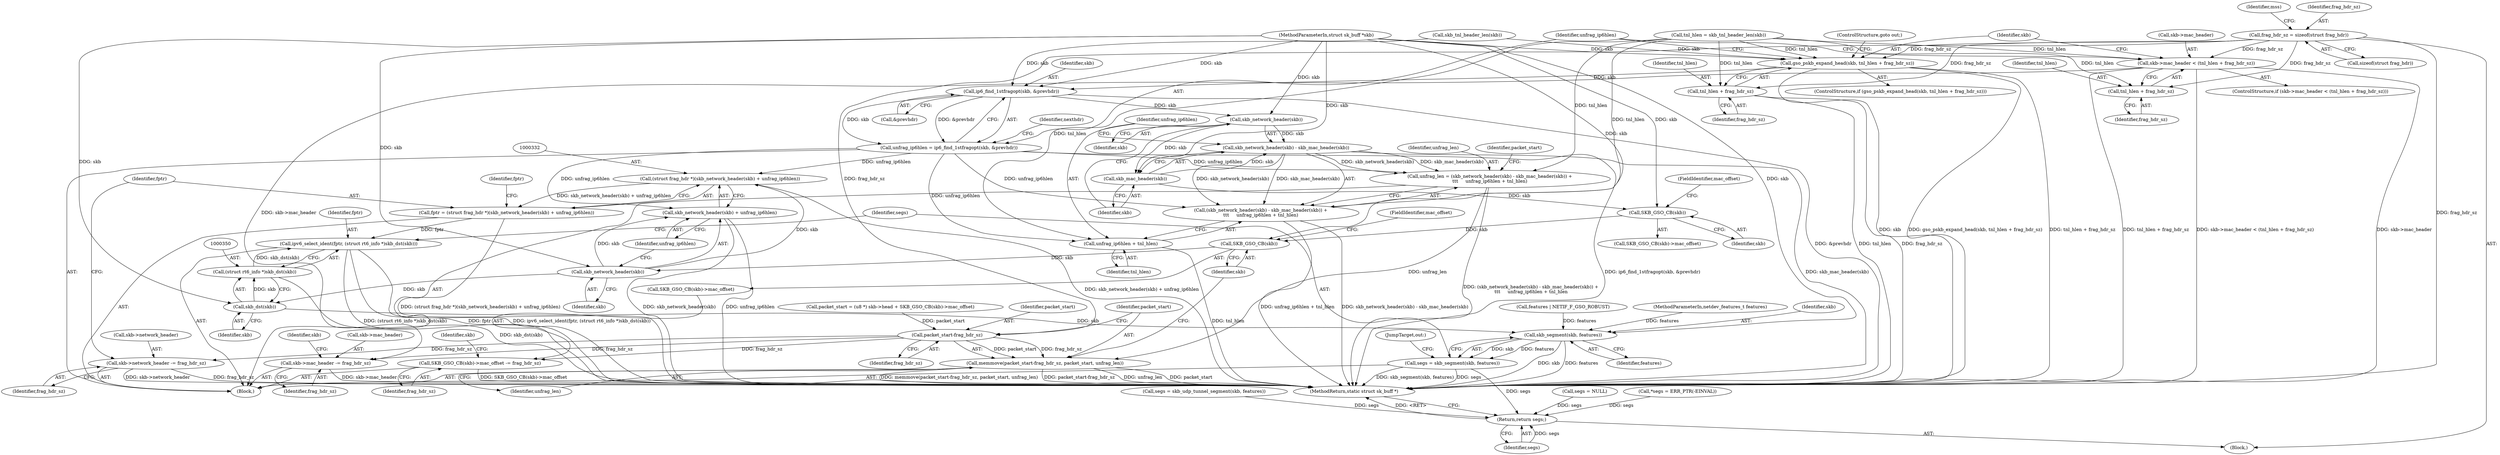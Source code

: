 digraph "0_linux_0e033e04c2678dbbe74a46b23fffb7bb918c288e@API" {
"1000123" [label="(Call,frag_hdr_sz = sizeof(struct frag_hdr))"];
"1000255" [label="(Call,skb->mac_header < (tnl_hlen + frag_hdr_sz))"];
"1000319" [label="(Call,skb->mac_header -= frag_hdr_sz)"];
"1000259" [label="(Call,tnl_hlen + frag_hdr_sz)"];
"1000264" [label="(Call,gso_pskb_expand_head(skb, tnl_hlen + frag_hdr_sz))"];
"1000272" [label="(Call,ip6_find_1stfragopt(skb, &prevhdr))"];
"1000270" [label="(Call,unfrag_ip6hlen = ip6_find_1stfragopt(skb, &prevhdr))"];
"1000284" [label="(Call,unfrag_len = (skb_network_header(skb) - skb_mac_header(skb)) +\n\t\t\t     unfrag_ip6hlen + tnl_hlen)"];
"1000307" [label="(Call,memmove(packet_start-frag_hdr_sz, packet_start, unfrag_len))"];
"1000286" [label="(Call,(skb_network_header(skb) - skb_mac_header(skb)) +\n\t\t\t     unfrag_ip6hlen + tnl_hlen)"];
"1000292" [label="(Call,unfrag_ip6hlen + tnl_hlen)"];
"1000331" [label="(Call,(struct frag_hdr *)(skb_network_header(skb) + unfrag_ip6hlen))"];
"1000329" [label="(Call,fptr = (struct frag_hdr *)(skb_network_header(skb) + unfrag_ip6hlen))"];
"1000347" [label="(Call,ipv6_select_ident(fptr, (struct rt6_info *)skb_dst(skb)))"];
"1000333" [label="(Call,skb_network_header(skb) + unfrag_ip6hlen)"];
"1000288" [label="(Call,skb_network_header(skb))"];
"1000287" [label="(Call,skb_network_header(skb) - skb_mac_header(skb))"];
"1000290" [label="(Call,skb_mac_header(skb))"];
"1000304" [label="(Call,SKB_GSO_CB(skb))"];
"1000315" [label="(Call,SKB_GSO_CB(skb))"];
"1000334" [label="(Call,skb_network_header(skb))"];
"1000351" [label="(Call,skb_dst(skb))"];
"1000349" [label="(Call,(struct rt6_info *)skb_dst(skb))"];
"1000355" [label="(Call,skb_segment(skb, features))"];
"1000353" [label="(Call,segs = skb_segment(skb, features))"];
"1000359" [label="(Return,return segs;)"];
"1000266" [label="(Call,tnl_hlen + frag_hdr_sz)"];
"1000308" [label="(Call,packet_start-frag_hdr_sz)"];
"1000313" [label="(Call,SKB_GSO_CB(skb)->mac_offset -= frag_hdr_sz)"];
"1000324" [label="(Call,skb->network_header -= frag_hdr_sz)"];
"1000309" [label="(Identifier,packet_start)"];
"1000360" [label="(Identifier,segs)"];
"1000339" [label="(Identifier,fptr)"];
"1000311" [label="(Identifier,packet_start)"];
"1000333" [label="(Call,skb_network_header(skb) + unfrag_ip6hlen)"];
"1000335" [label="(Identifier,skb)"];
"1000285" [label="(Identifier,unfrag_len)"];
"1000265" [label="(Identifier,skb)"];
"1000287" [label="(Call,skb_network_header(skb) - skb_mac_header(skb))"];
"1000330" [label="(Identifier,fptr)"];
"1000295" [label="(Call,packet_start = (u8 *) skb->head + SKB_GSO_CB(skb)->mac_offset)"];
"1000271" [label="(Identifier,unfrag_ip6hlen)"];
"1000318" [label="(Identifier,frag_hdr_sz)"];
"1000331" [label="(Call,(struct frag_hdr *)(skb_network_header(skb) + unfrag_ip6hlen))"];
"1000294" [label="(Identifier,tnl_hlen)"];
"1000255" [label="(Call,skb->mac_header < (tnl_hlen + frag_hdr_sz))"];
"1000263" [label="(ControlStructure,if (gso_pskb_expand_head(skb, tnl_hlen + frag_hdr_sz)))"];
"1000254" [label="(ControlStructure,if (skb->mac_header < (tnl_hlen + frag_hdr_sz)))"];
"1000351" [label="(Call,skb_dst(skb))"];
"1000213" [label="(Block,)"];
"1000207" [label="(Call,segs = skb_udp_tunnel_segment(skb, features))"];
"1000260" [label="(Identifier,tnl_hlen)"];
"1000336" [label="(Identifier,unfrag_ip6hlen)"];
"1000347" [label="(Call,ipv6_select_ident(fptr, (struct rt6_info *)skb_dst(skb)))"];
"1000256" [label="(Call,skb->mac_header)"];
"1000192" [label="(Call,segs = NULL)"];
"1000286" [label="(Call,(skb_network_header(skb) - skb_mac_header(skb)) +\n\t\t\t     unfrag_ip6hlen + tnl_hlen)"];
"1000277" [label="(Identifier,nexthdr)"];
"1000326" [label="(Identifier,skb)"];
"1000352" [label="(Identifier,skb)"];
"1000315" [label="(Call,SKB_GSO_CB(skb))"];
"1000284" [label="(Call,unfrag_len = (skb_network_header(skb) - skb_mac_header(skb)) +\n\t\t\t     unfrag_ip6hlen + tnl_hlen)"];
"1000296" [label="(Identifier,packet_start)"];
"1000355" [label="(Call,skb_segment(skb, features))"];
"1000305" [label="(Identifier,skb)"];
"1000269" [label="(ControlStructure,goto out;)"];
"1000273" [label="(Identifier,skb)"];
"1000147" [label="(Call,features | NETIF_F_GSO_ROBUST)"];
"1000261" [label="(Identifier,frag_hdr_sz)"];
"1000292" [label="(Call,unfrag_ip6hlen + tnl_hlen)"];
"1000312" [label="(Identifier,unfrag_len)"];
"1000359" [label="(Return,return segs;)"];
"1000252" [label="(Call,skb_tnl_header_len(skb))"];
"1000108" [label="(Block,)"];
"1000349" [label="(Call,(struct rt6_info *)skb_dst(skb))"];
"1000291" [label="(Identifier,skb)"];
"1000110" [label="(Call,*segs = ERR_PTR(-EINVAL))"];
"1000107" [label="(MethodParameterIn,netdev_features_t features)"];
"1000316" [label="(Identifier,skb)"];
"1000290" [label="(Call,skb_mac_header(skb))"];
"1000270" [label="(Call,unfrag_ip6hlen = ip6_find_1stfragopt(skb, &prevhdr))"];
"1000123" [label="(Call,frag_hdr_sz = sizeof(struct frag_hdr))"];
"1000131" [label="(Identifier,mss)"];
"1000354" [label="(Identifier,segs)"];
"1000303" [label="(Call,SKB_GSO_CB(skb)->mac_offset)"];
"1000356" [label="(Identifier,skb)"];
"1000319" [label="(Call,skb->mac_header -= frag_hdr_sz)"];
"1000124" [label="(Identifier,frag_hdr_sz)"];
"1000293" [label="(Identifier,unfrag_ip6hlen)"];
"1000357" [label="(Identifier,features)"];
"1000314" [label="(Call,SKB_GSO_CB(skb)->mac_offset)"];
"1000308" [label="(Call,packet_start-frag_hdr_sz)"];
"1000324" [label="(Call,skb->network_header -= frag_hdr_sz)"];
"1000106" [label="(MethodParameterIn,struct sk_buff *skb)"];
"1000358" [label="(JumpTarget,out:)"];
"1000267" [label="(Identifier,tnl_hlen)"];
"1000274" [label="(Call,&prevhdr)"];
"1000323" [label="(Identifier,frag_hdr_sz)"];
"1000264" [label="(Call,gso_pskb_expand_head(skb, tnl_hlen + frag_hdr_sz))"];
"1000272" [label="(Call,ip6_find_1stfragopt(skb, &prevhdr))"];
"1000361" [label="(MethodReturn,static struct sk_buff *)"];
"1000313" [label="(Call,SKB_GSO_CB(skb)->mac_offset -= frag_hdr_sz)"];
"1000266" [label="(Call,tnl_hlen + frag_hdr_sz)"];
"1000268" [label="(Identifier,frag_hdr_sz)"];
"1000317" [label="(FieldIdentifier,mac_offset)"];
"1000348" [label="(Identifier,fptr)"];
"1000334" [label="(Call,skb_network_header(skb))"];
"1000329" [label="(Call,fptr = (struct frag_hdr *)(skb_network_header(skb) + unfrag_ip6hlen))"];
"1000353" [label="(Call,segs = skb_segment(skb, features))"];
"1000304" [label="(Call,SKB_GSO_CB(skb))"];
"1000320" [label="(Call,skb->mac_header)"];
"1000306" [label="(FieldIdentifier,mac_offset)"];
"1000250" [label="(Call,tnl_hlen = skb_tnl_header_len(skb))"];
"1000288" [label="(Call,skb_network_header(skb))"];
"1000325" [label="(Call,skb->network_header)"];
"1000321" [label="(Identifier,skb)"];
"1000125" [label="(Call,sizeof(struct frag_hdr))"];
"1000289" [label="(Identifier,skb)"];
"1000259" [label="(Call,tnl_hlen + frag_hdr_sz)"];
"1000307" [label="(Call,memmove(packet_start-frag_hdr_sz, packet_start, unfrag_len))"];
"1000328" [label="(Identifier,frag_hdr_sz)"];
"1000310" [label="(Identifier,frag_hdr_sz)"];
"1000123" -> "1000108"  [label="AST: "];
"1000123" -> "1000125"  [label="CFG: "];
"1000124" -> "1000123"  [label="AST: "];
"1000125" -> "1000123"  [label="AST: "];
"1000131" -> "1000123"  [label="CFG: "];
"1000123" -> "1000361"  [label="DDG: frag_hdr_sz"];
"1000123" -> "1000255"  [label="DDG: frag_hdr_sz"];
"1000123" -> "1000259"  [label="DDG: frag_hdr_sz"];
"1000123" -> "1000264"  [label="DDG: frag_hdr_sz"];
"1000123" -> "1000266"  [label="DDG: frag_hdr_sz"];
"1000123" -> "1000308"  [label="DDG: frag_hdr_sz"];
"1000255" -> "1000254"  [label="AST: "];
"1000255" -> "1000259"  [label="CFG: "];
"1000256" -> "1000255"  [label="AST: "];
"1000259" -> "1000255"  [label="AST: "];
"1000265" -> "1000255"  [label="CFG: "];
"1000271" -> "1000255"  [label="CFG: "];
"1000255" -> "1000361"  [label="DDG: tnl_hlen + frag_hdr_sz"];
"1000255" -> "1000361"  [label="DDG: skb->mac_header < (tnl_hlen + frag_hdr_sz)"];
"1000255" -> "1000361"  [label="DDG: skb->mac_header"];
"1000250" -> "1000255"  [label="DDG: tnl_hlen"];
"1000255" -> "1000319"  [label="DDG: skb->mac_header"];
"1000319" -> "1000213"  [label="AST: "];
"1000319" -> "1000323"  [label="CFG: "];
"1000320" -> "1000319"  [label="AST: "];
"1000323" -> "1000319"  [label="AST: "];
"1000326" -> "1000319"  [label="CFG: "];
"1000319" -> "1000361"  [label="DDG: skb->mac_header"];
"1000308" -> "1000319"  [label="DDG: frag_hdr_sz"];
"1000259" -> "1000261"  [label="CFG: "];
"1000260" -> "1000259"  [label="AST: "];
"1000261" -> "1000259"  [label="AST: "];
"1000250" -> "1000259"  [label="DDG: tnl_hlen"];
"1000264" -> "1000263"  [label="AST: "];
"1000264" -> "1000266"  [label="CFG: "];
"1000265" -> "1000264"  [label="AST: "];
"1000266" -> "1000264"  [label="AST: "];
"1000269" -> "1000264"  [label="CFG: "];
"1000271" -> "1000264"  [label="CFG: "];
"1000264" -> "1000361"  [label="DDG: skb"];
"1000264" -> "1000361"  [label="DDG: gso_pskb_expand_head(skb, tnl_hlen + frag_hdr_sz)"];
"1000264" -> "1000361"  [label="DDG: tnl_hlen + frag_hdr_sz"];
"1000252" -> "1000264"  [label="DDG: skb"];
"1000106" -> "1000264"  [label="DDG: skb"];
"1000250" -> "1000264"  [label="DDG: tnl_hlen"];
"1000264" -> "1000272"  [label="DDG: skb"];
"1000272" -> "1000270"  [label="AST: "];
"1000272" -> "1000274"  [label="CFG: "];
"1000273" -> "1000272"  [label="AST: "];
"1000274" -> "1000272"  [label="AST: "];
"1000270" -> "1000272"  [label="CFG: "];
"1000272" -> "1000361"  [label="DDG: &prevhdr"];
"1000272" -> "1000270"  [label="DDG: skb"];
"1000272" -> "1000270"  [label="DDG: &prevhdr"];
"1000252" -> "1000272"  [label="DDG: skb"];
"1000106" -> "1000272"  [label="DDG: skb"];
"1000272" -> "1000288"  [label="DDG: skb"];
"1000270" -> "1000213"  [label="AST: "];
"1000271" -> "1000270"  [label="AST: "];
"1000277" -> "1000270"  [label="CFG: "];
"1000270" -> "1000361"  [label="DDG: ip6_find_1stfragopt(skb, &prevhdr)"];
"1000270" -> "1000284"  [label="DDG: unfrag_ip6hlen"];
"1000270" -> "1000286"  [label="DDG: unfrag_ip6hlen"];
"1000270" -> "1000292"  [label="DDG: unfrag_ip6hlen"];
"1000270" -> "1000331"  [label="DDG: unfrag_ip6hlen"];
"1000270" -> "1000333"  [label="DDG: unfrag_ip6hlen"];
"1000284" -> "1000213"  [label="AST: "];
"1000284" -> "1000286"  [label="CFG: "];
"1000285" -> "1000284"  [label="AST: "];
"1000286" -> "1000284"  [label="AST: "];
"1000296" -> "1000284"  [label="CFG: "];
"1000284" -> "1000361"  [label="DDG: (skb_network_header(skb) - skb_mac_header(skb)) +\n\t\t\t     unfrag_ip6hlen + tnl_hlen"];
"1000287" -> "1000284"  [label="DDG: skb_network_header(skb)"];
"1000287" -> "1000284"  [label="DDG: skb_mac_header(skb)"];
"1000250" -> "1000284"  [label="DDG: tnl_hlen"];
"1000284" -> "1000307"  [label="DDG: unfrag_len"];
"1000307" -> "1000213"  [label="AST: "];
"1000307" -> "1000312"  [label="CFG: "];
"1000308" -> "1000307"  [label="AST: "];
"1000311" -> "1000307"  [label="AST: "];
"1000312" -> "1000307"  [label="AST: "];
"1000316" -> "1000307"  [label="CFG: "];
"1000307" -> "1000361"  [label="DDG: unfrag_len"];
"1000307" -> "1000361"  [label="DDG: packet_start"];
"1000307" -> "1000361"  [label="DDG: memmove(packet_start-frag_hdr_sz, packet_start, unfrag_len)"];
"1000307" -> "1000361"  [label="DDG: packet_start-frag_hdr_sz"];
"1000308" -> "1000307"  [label="DDG: packet_start"];
"1000308" -> "1000307"  [label="DDG: frag_hdr_sz"];
"1000286" -> "1000292"  [label="CFG: "];
"1000287" -> "1000286"  [label="AST: "];
"1000292" -> "1000286"  [label="AST: "];
"1000286" -> "1000361"  [label="DDG: unfrag_ip6hlen + tnl_hlen"];
"1000286" -> "1000361"  [label="DDG: skb_network_header(skb) - skb_mac_header(skb)"];
"1000287" -> "1000286"  [label="DDG: skb_network_header(skb)"];
"1000287" -> "1000286"  [label="DDG: skb_mac_header(skb)"];
"1000250" -> "1000286"  [label="DDG: tnl_hlen"];
"1000292" -> "1000294"  [label="CFG: "];
"1000293" -> "1000292"  [label="AST: "];
"1000294" -> "1000292"  [label="AST: "];
"1000292" -> "1000361"  [label="DDG: tnl_hlen"];
"1000250" -> "1000292"  [label="DDG: tnl_hlen"];
"1000331" -> "1000329"  [label="AST: "];
"1000331" -> "1000333"  [label="CFG: "];
"1000332" -> "1000331"  [label="AST: "];
"1000333" -> "1000331"  [label="AST: "];
"1000329" -> "1000331"  [label="CFG: "];
"1000331" -> "1000361"  [label="DDG: skb_network_header(skb) + unfrag_ip6hlen"];
"1000331" -> "1000329"  [label="DDG: skb_network_header(skb) + unfrag_ip6hlen"];
"1000334" -> "1000331"  [label="DDG: skb"];
"1000329" -> "1000213"  [label="AST: "];
"1000330" -> "1000329"  [label="AST: "];
"1000339" -> "1000329"  [label="CFG: "];
"1000329" -> "1000361"  [label="DDG: (struct frag_hdr *)(skb_network_header(skb) + unfrag_ip6hlen)"];
"1000329" -> "1000347"  [label="DDG: fptr"];
"1000347" -> "1000213"  [label="AST: "];
"1000347" -> "1000349"  [label="CFG: "];
"1000348" -> "1000347"  [label="AST: "];
"1000349" -> "1000347"  [label="AST: "];
"1000354" -> "1000347"  [label="CFG: "];
"1000347" -> "1000361"  [label="DDG: (struct rt6_info *)skb_dst(skb)"];
"1000347" -> "1000361"  [label="DDG: fptr"];
"1000347" -> "1000361"  [label="DDG: ipv6_select_ident(fptr, (struct rt6_info *)skb_dst(skb))"];
"1000349" -> "1000347"  [label="DDG: skb_dst(skb)"];
"1000333" -> "1000336"  [label="CFG: "];
"1000334" -> "1000333"  [label="AST: "];
"1000336" -> "1000333"  [label="AST: "];
"1000333" -> "1000361"  [label="DDG: skb_network_header(skb)"];
"1000333" -> "1000361"  [label="DDG: unfrag_ip6hlen"];
"1000334" -> "1000333"  [label="DDG: skb"];
"1000288" -> "1000287"  [label="AST: "];
"1000288" -> "1000289"  [label="CFG: "];
"1000289" -> "1000288"  [label="AST: "];
"1000291" -> "1000288"  [label="CFG: "];
"1000288" -> "1000287"  [label="DDG: skb"];
"1000106" -> "1000288"  [label="DDG: skb"];
"1000288" -> "1000290"  [label="DDG: skb"];
"1000287" -> "1000290"  [label="CFG: "];
"1000290" -> "1000287"  [label="AST: "];
"1000293" -> "1000287"  [label="CFG: "];
"1000287" -> "1000361"  [label="DDG: skb_mac_header(skb)"];
"1000290" -> "1000287"  [label="DDG: skb"];
"1000290" -> "1000291"  [label="CFG: "];
"1000291" -> "1000290"  [label="AST: "];
"1000106" -> "1000290"  [label="DDG: skb"];
"1000290" -> "1000304"  [label="DDG: skb"];
"1000304" -> "1000303"  [label="AST: "];
"1000304" -> "1000305"  [label="CFG: "];
"1000305" -> "1000304"  [label="AST: "];
"1000306" -> "1000304"  [label="CFG: "];
"1000106" -> "1000304"  [label="DDG: skb"];
"1000304" -> "1000315"  [label="DDG: skb"];
"1000315" -> "1000314"  [label="AST: "];
"1000315" -> "1000316"  [label="CFG: "];
"1000316" -> "1000315"  [label="AST: "];
"1000317" -> "1000315"  [label="CFG: "];
"1000106" -> "1000315"  [label="DDG: skb"];
"1000315" -> "1000334"  [label="DDG: skb"];
"1000334" -> "1000335"  [label="CFG: "];
"1000335" -> "1000334"  [label="AST: "];
"1000336" -> "1000334"  [label="CFG: "];
"1000106" -> "1000334"  [label="DDG: skb"];
"1000334" -> "1000351"  [label="DDG: skb"];
"1000351" -> "1000349"  [label="AST: "];
"1000351" -> "1000352"  [label="CFG: "];
"1000352" -> "1000351"  [label="AST: "];
"1000349" -> "1000351"  [label="CFG: "];
"1000351" -> "1000349"  [label="DDG: skb"];
"1000106" -> "1000351"  [label="DDG: skb"];
"1000351" -> "1000355"  [label="DDG: skb"];
"1000350" -> "1000349"  [label="AST: "];
"1000349" -> "1000361"  [label="DDG: skb_dst(skb)"];
"1000355" -> "1000353"  [label="AST: "];
"1000355" -> "1000357"  [label="CFG: "];
"1000356" -> "1000355"  [label="AST: "];
"1000357" -> "1000355"  [label="AST: "];
"1000353" -> "1000355"  [label="CFG: "];
"1000355" -> "1000361"  [label="DDG: skb"];
"1000355" -> "1000361"  [label="DDG: features"];
"1000355" -> "1000353"  [label="DDG: skb"];
"1000355" -> "1000353"  [label="DDG: features"];
"1000106" -> "1000355"  [label="DDG: skb"];
"1000147" -> "1000355"  [label="DDG: features"];
"1000107" -> "1000355"  [label="DDG: features"];
"1000353" -> "1000213"  [label="AST: "];
"1000354" -> "1000353"  [label="AST: "];
"1000358" -> "1000353"  [label="CFG: "];
"1000353" -> "1000361"  [label="DDG: segs"];
"1000353" -> "1000361"  [label="DDG: skb_segment(skb, features)"];
"1000353" -> "1000359"  [label="DDG: segs"];
"1000359" -> "1000108"  [label="AST: "];
"1000359" -> "1000360"  [label="CFG: "];
"1000360" -> "1000359"  [label="AST: "];
"1000361" -> "1000359"  [label="CFG: "];
"1000359" -> "1000361"  [label="DDG: <RET>"];
"1000360" -> "1000359"  [label="DDG: segs"];
"1000207" -> "1000359"  [label="DDG: segs"];
"1000192" -> "1000359"  [label="DDG: segs"];
"1000110" -> "1000359"  [label="DDG: segs"];
"1000266" -> "1000268"  [label="CFG: "];
"1000267" -> "1000266"  [label="AST: "];
"1000268" -> "1000266"  [label="AST: "];
"1000266" -> "1000361"  [label="DDG: frag_hdr_sz"];
"1000266" -> "1000361"  [label="DDG: tnl_hlen"];
"1000250" -> "1000266"  [label="DDG: tnl_hlen"];
"1000308" -> "1000310"  [label="CFG: "];
"1000309" -> "1000308"  [label="AST: "];
"1000310" -> "1000308"  [label="AST: "];
"1000311" -> "1000308"  [label="CFG: "];
"1000295" -> "1000308"  [label="DDG: packet_start"];
"1000308" -> "1000313"  [label="DDG: frag_hdr_sz"];
"1000308" -> "1000324"  [label="DDG: frag_hdr_sz"];
"1000313" -> "1000213"  [label="AST: "];
"1000313" -> "1000318"  [label="CFG: "];
"1000314" -> "1000313"  [label="AST: "];
"1000318" -> "1000313"  [label="AST: "];
"1000321" -> "1000313"  [label="CFG: "];
"1000313" -> "1000361"  [label="DDG: SKB_GSO_CB(skb)->mac_offset"];
"1000324" -> "1000213"  [label="AST: "];
"1000324" -> "1000328"  [label="CFG: "];
"1000325" -> "1000324"  [label="AST: "];
"1000328" -> "1000324"  [label="AST: "];
"1000330" -> "1000324"  [label="CFG: "];
"1000324" -> "1000361"  [label="DDG: frag_hdr_sz"];
"1000324" -> "1000361"  [label="DDG: skb->network_header"];
}
